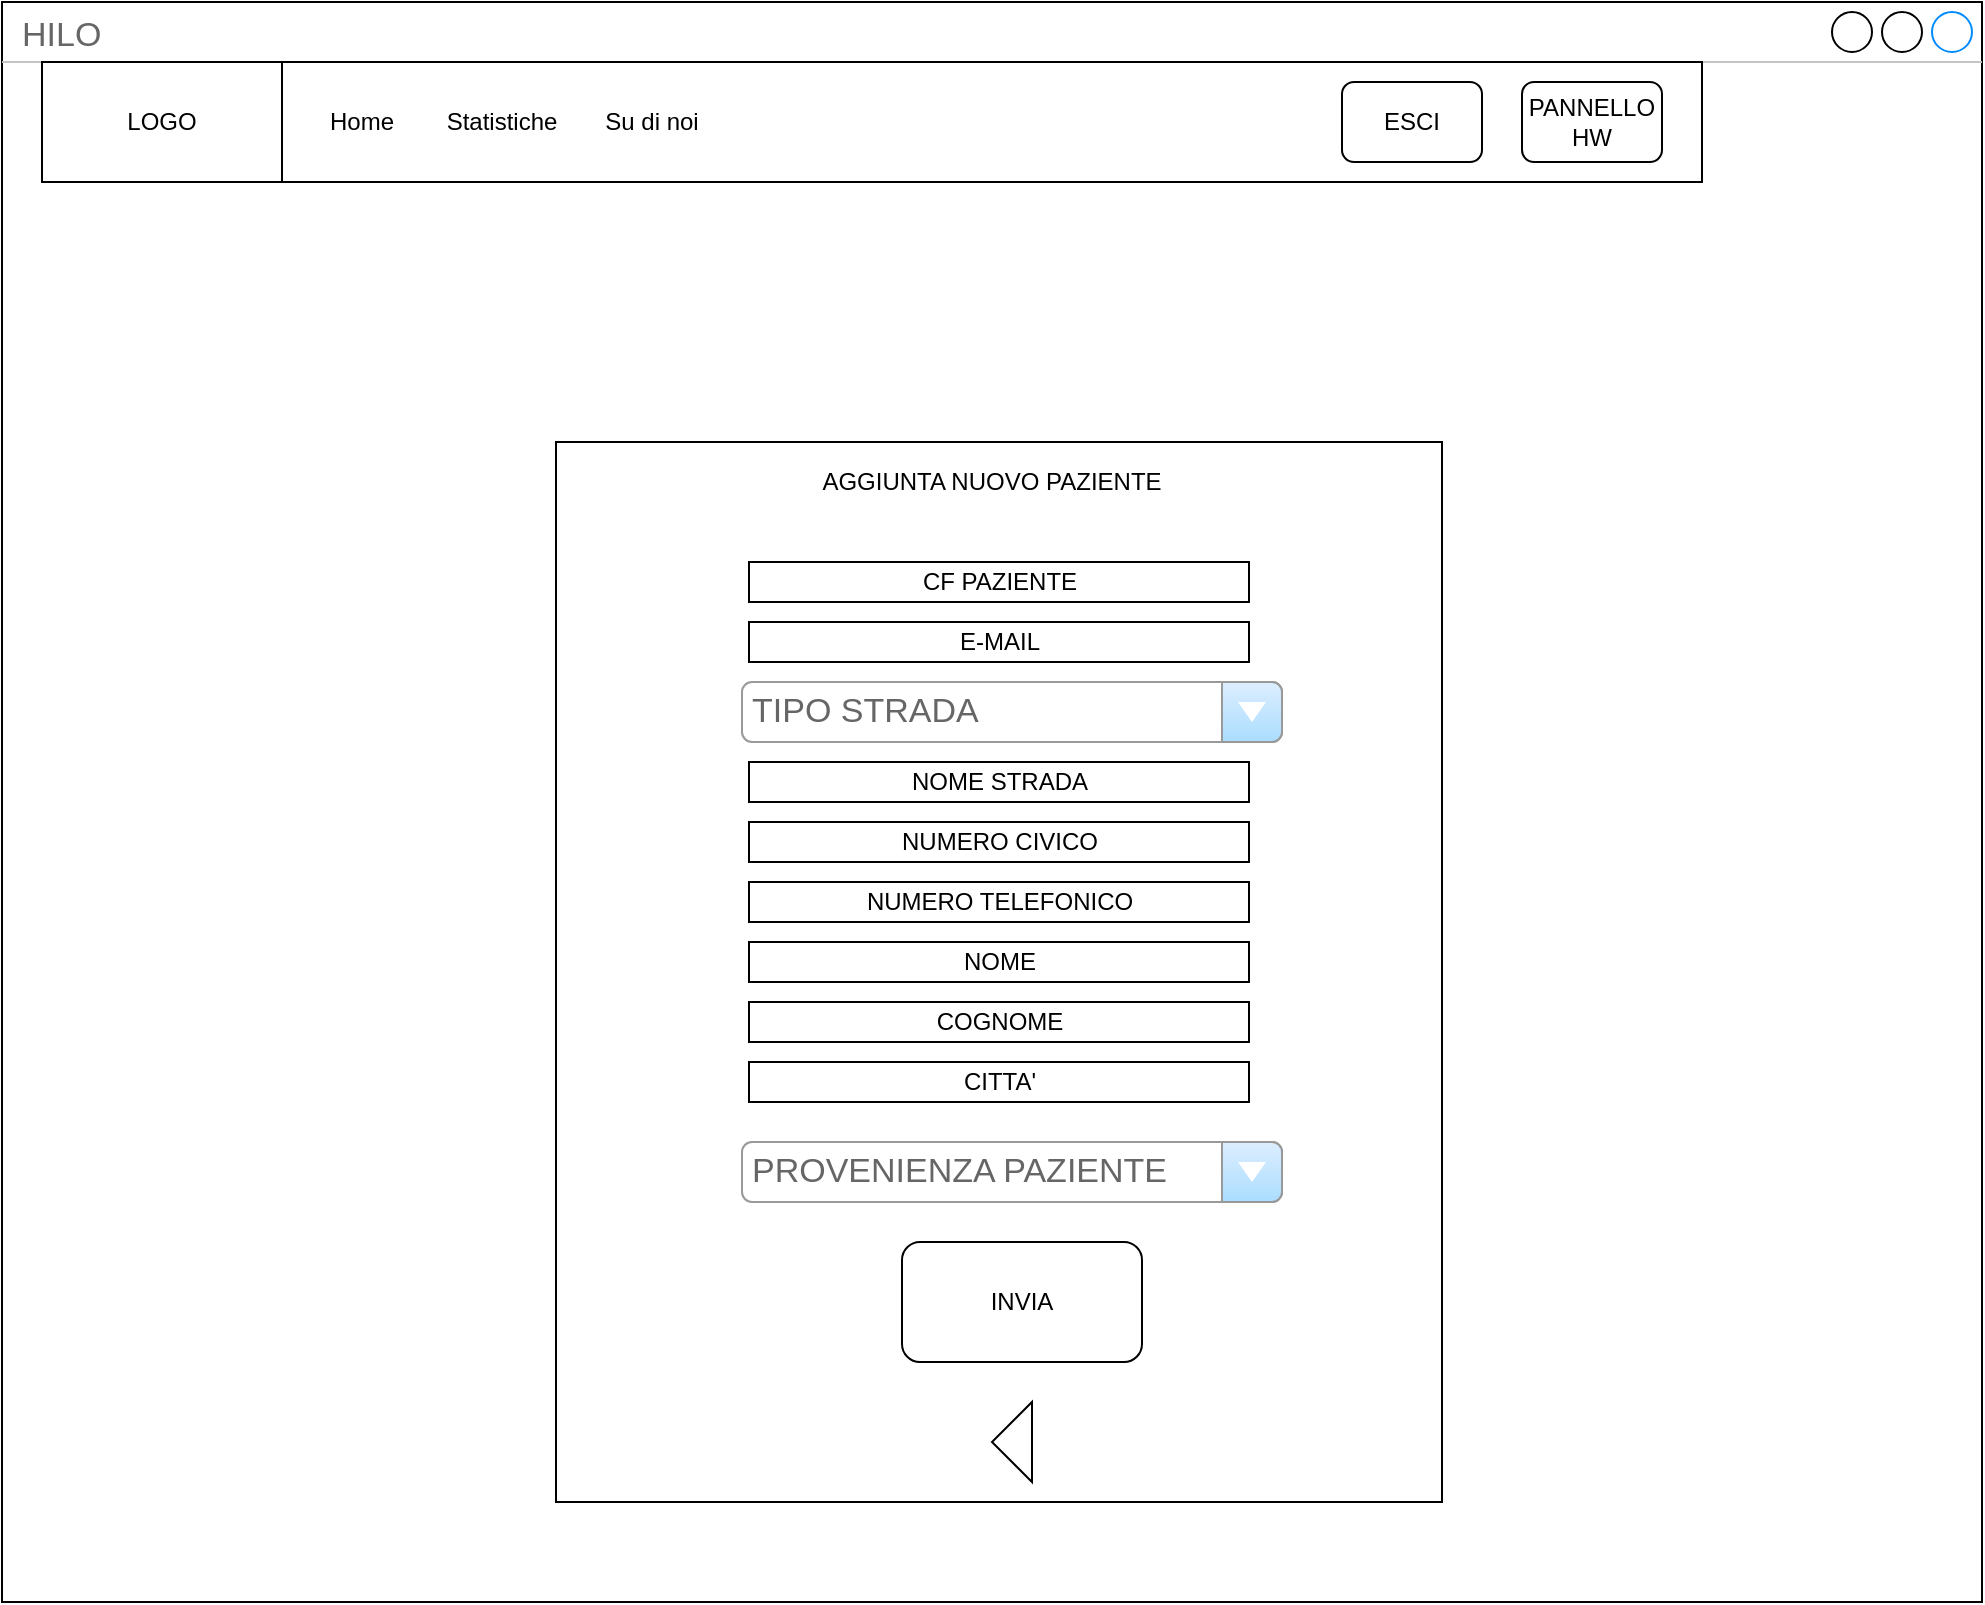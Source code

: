 <mxfile version="14.2.4" type="device"><diagram id="HeY30B8Mrbcr6Ev9MFD4" name="Page-1"><mxGraphModel dx="1422" dy="737" grid="1" gridSize="10" guides="1" tooltips="1" connect="1" arrows="1" fold="1" page="1" pageScale="1" pageWidth="1654" pageHeight="2336" math="0" shadow="0"><root><mxCell id="0"/><mxCell id="1" parent="0"/><mxCell id="nvYK4g1juXt-LEp5ms9H-2" value="HILO" style="strokeWidth=1;shadow=0;dashed=0;align=center;html=1;shape=mxgraph.mockup.containers.window;align=left;verticalAlign=top;spacingLeft=8;strokeColor2=#008cff;strokeColor3=#c4c4c4;fontColor=#666666;mainText=;fontSize=17;labelBackgroundColor=none;" vertex="1" parent="1"><mxGeometry x="210" y="50" width="990" height="800" as="geometry"/></mxCell><mxCell id="nvYK4g1juXt-LEp5ms9H-3" value="" style="rounded=0;whiteSpace=wrap;html=1;" vertex="1" parent="1"><mxGeometry x="230" y="80" width="830" height="60" as="geometry"/></mxCell><mxCell id="nvYK4g1juXt-LEp5ms9H-4" value="LOGO" style="rounded=0;whiteSpace=wrap;html=1;" vertex="1" parent="1"><mxGeometry x="230" y="80" width="120" height="60" as="geometry"/></mxCell><mxCell id="nvYK4g1juXt-LEp5ms9H-5" value="Home" style="text;html=1;strokeColor=none;fillColor=none;align=center;verticalAlign=middle;whiteSpace=wrap;rounded=0;" vertex="1" parent="1"><mxGeometry x="370" y="100" width="40" height="20" as="geometry"/></mxCell><mxCell id="nvYK4g1juXt-LEp5ms9H-6" value="Statistiche" style="text;html=1;strokeColor=none;fillColor=none;align=center;verticalAlign=middle;whiteSpace=wrap;rounded=0;" vertex="1" parent="1"><mxGeometry x="440" y="100" width="40" height="20" as="geometry"/></mxCell><mxCell id="nvYK4g1juXt-LEp5ms9H-7" value="Su di noi" style="text;html=1;strokeColor=none;fillColor=none;align=center;verticalAlign=middle;whiteSpace=wrap;rounded=0;" vertex="1" parent="1"><mxGeometry x="510" y="100" width="50" height="20" as="geometry"/></mxCell><mxCell id="nvYK4g1juXt-LEp5ms9H-8" value="ESCI" style="rounded=1;whiteSpace=wrap;html=1;" vertex="1" parent="1"><mxGeometry x="880" y="90" width="70" height="40" as="geometry"/></mxCell><mxCell id="nvYK4g1juXt-LEp5ms9H-9" value="" style="rounded=0;whiteSpace=wrap;html=1;" vertex="1" parent="1"><mxGeometry x="487" y="270" width="443" height="530" as="geometry"/></mxCell><mxCell id="nvYK4g1juXt-LEp5ms9H-10" value="PANNELLO HW" style="rounded=1;whiteSpace=wrap;html=1;" vertex="1" parent="1"><mxGeometry x="970" y="90" width="70" height="40" as="geometry"/></mxCell><mxCell id="nvYK4g1juXt-LEp5ms9H-11" value="AGGIUNTA NUOVO PAZIENTE" style="text;html=1;strokeColor=none;fillColor=none;align=center;verticalAlign=middle;whiteSpace=wrap;rounded=0;" vertex="1" parent="1"><mxGeometry x="560" y="280" width="290" height="20" as="geometry"/></mxCell><mxCell id="nvYK4g1juXt-LEp5ms9H-12" value="CF PAZIENTE" style="rounded=0;whiteSpace=wrap;html=1;" vertex="1" parent="1"><mxGeometry x="583.5" y="330" width="250" height="20" as="geometry"/></mxCell><mxCell id="nvYK4g1juXt-LEp5ms9H-13" value="PROVENIENZA PAZIENTE" style="strokeWidth=1;shadow=0;dashed=0;align=center;html=1;shape=mxgraph.mockup.forms.comboBox;strokeColor=#999999;fillColor=#ddeeff;align=left;fillColor2=#aaddff;mainText=;fontColor=#666666;fontSize=17;spacingLeft=3;" vertex="1" parent="1"><mxGeometry x="580" y="620" width="270" height="30" as="geometry"/></mxCell><mxCell id="nvYK4g1juXt-LEp5ms9H-15" value="INVIA" style="rounded=1;whiteSpace=wrap;html=1;" vertex="1" parent="1"><mxGeometry x="660" y="670" width="120" height="60" as="geometry"/></mxCell><mxCell id="nvYK4g1juXt-LEp5ms9H-16" value="" style="triangle;whiteSpace=wrap;html=1;direction=west;" vertex="1" parent="1"><mxGeometry x="705" y="750" width="20" height="40" as="geometry"/></mxCell><mxCell id="nvYK4g1juXt-LEp5ms9H-18" value="E-MAIL" style="rounded=0;whiteSpace=wrap;html=1;" vertex="1" parent="1"><mxGeometry x="583.5" y="360" width="250" height="20" as="geometry"/></mxCell><mxCell id="nvYK4g1juXt-LEp5ms9H-19" value="NOME STRADA" style="rounded=0;whiteSpace=wrap;html=1;" vertex="1" parent="1"><mxGeometry x="583.5" y="430" width="250" height="20" as="geometry"/></mxCell><mxCell id="nvYK4g1juXt-LEp5ms9H-20" value="TIPO STRADA" style="strokeWidth=1;shadow=0;dashed=0;align=center;html=1;shape=mxgraph.mockup.forms.comboBox;strokeColor=#999999;fillColor=#ddeeff;align=left;fillColor2=#aaddff;mainText=;fontColor=#666666;fontSize=17;spacingLeft=3;" vertex="1" parent="1"><mxGeometry x="580" y="390" width="270" height="30" as="geometry"/></mxCell><mxCell id="nvYK4g1juXt-LEp5ms9H-21" value="NUMERO CIVICO" style="rounded=0;whiteSpace=wrap;html=1;" vertex="1" parent="1"><mxGeometry x="583.5" y="460" width="250" height="20" as="geometry"/></mxCell><mxCell id="nvYK4g1juXt-LEp5ms9H-22" value="NUMERO TELEFONICO" style="rounded=0;whiteSpace=wrap;html=1;" vertex="1" parent="1"><mxGeometry x="583.5" y="490" width="250" height="20" as="geometry"/></mxCell><mxCell id="nvYK4g1juXt-LEp5ms9H-23" value="NOME" style="rounded=0;whiteSpace=wrap;html=1;" vertex="1" parent="1"><mxGeometry x="583.5" y="520" width="250" height="20" as="geometry"/></mxCell><mxCell id="nvYK4g1juXt-LEp5ms9H-24" value="COGNOME" style="rounded=0;whiteSpace=wrap;html=1;" vertex="1" parent="1"><mxGeometry x="583.5" y="550" width="250" height="20" as="geometry"/></mxCell><mxCell id="nvYK4g1juXt-LEp5ms9H-26" value="CITTA'" style="rounded=0;whiteSpace=wrap;html=1;" vertex="1" parent="1"><mxGeometry x="583.5" y="580" width="250" height="20" as="geometry"/></mxCell></root></mxGraphModel></diagram></mxfile>